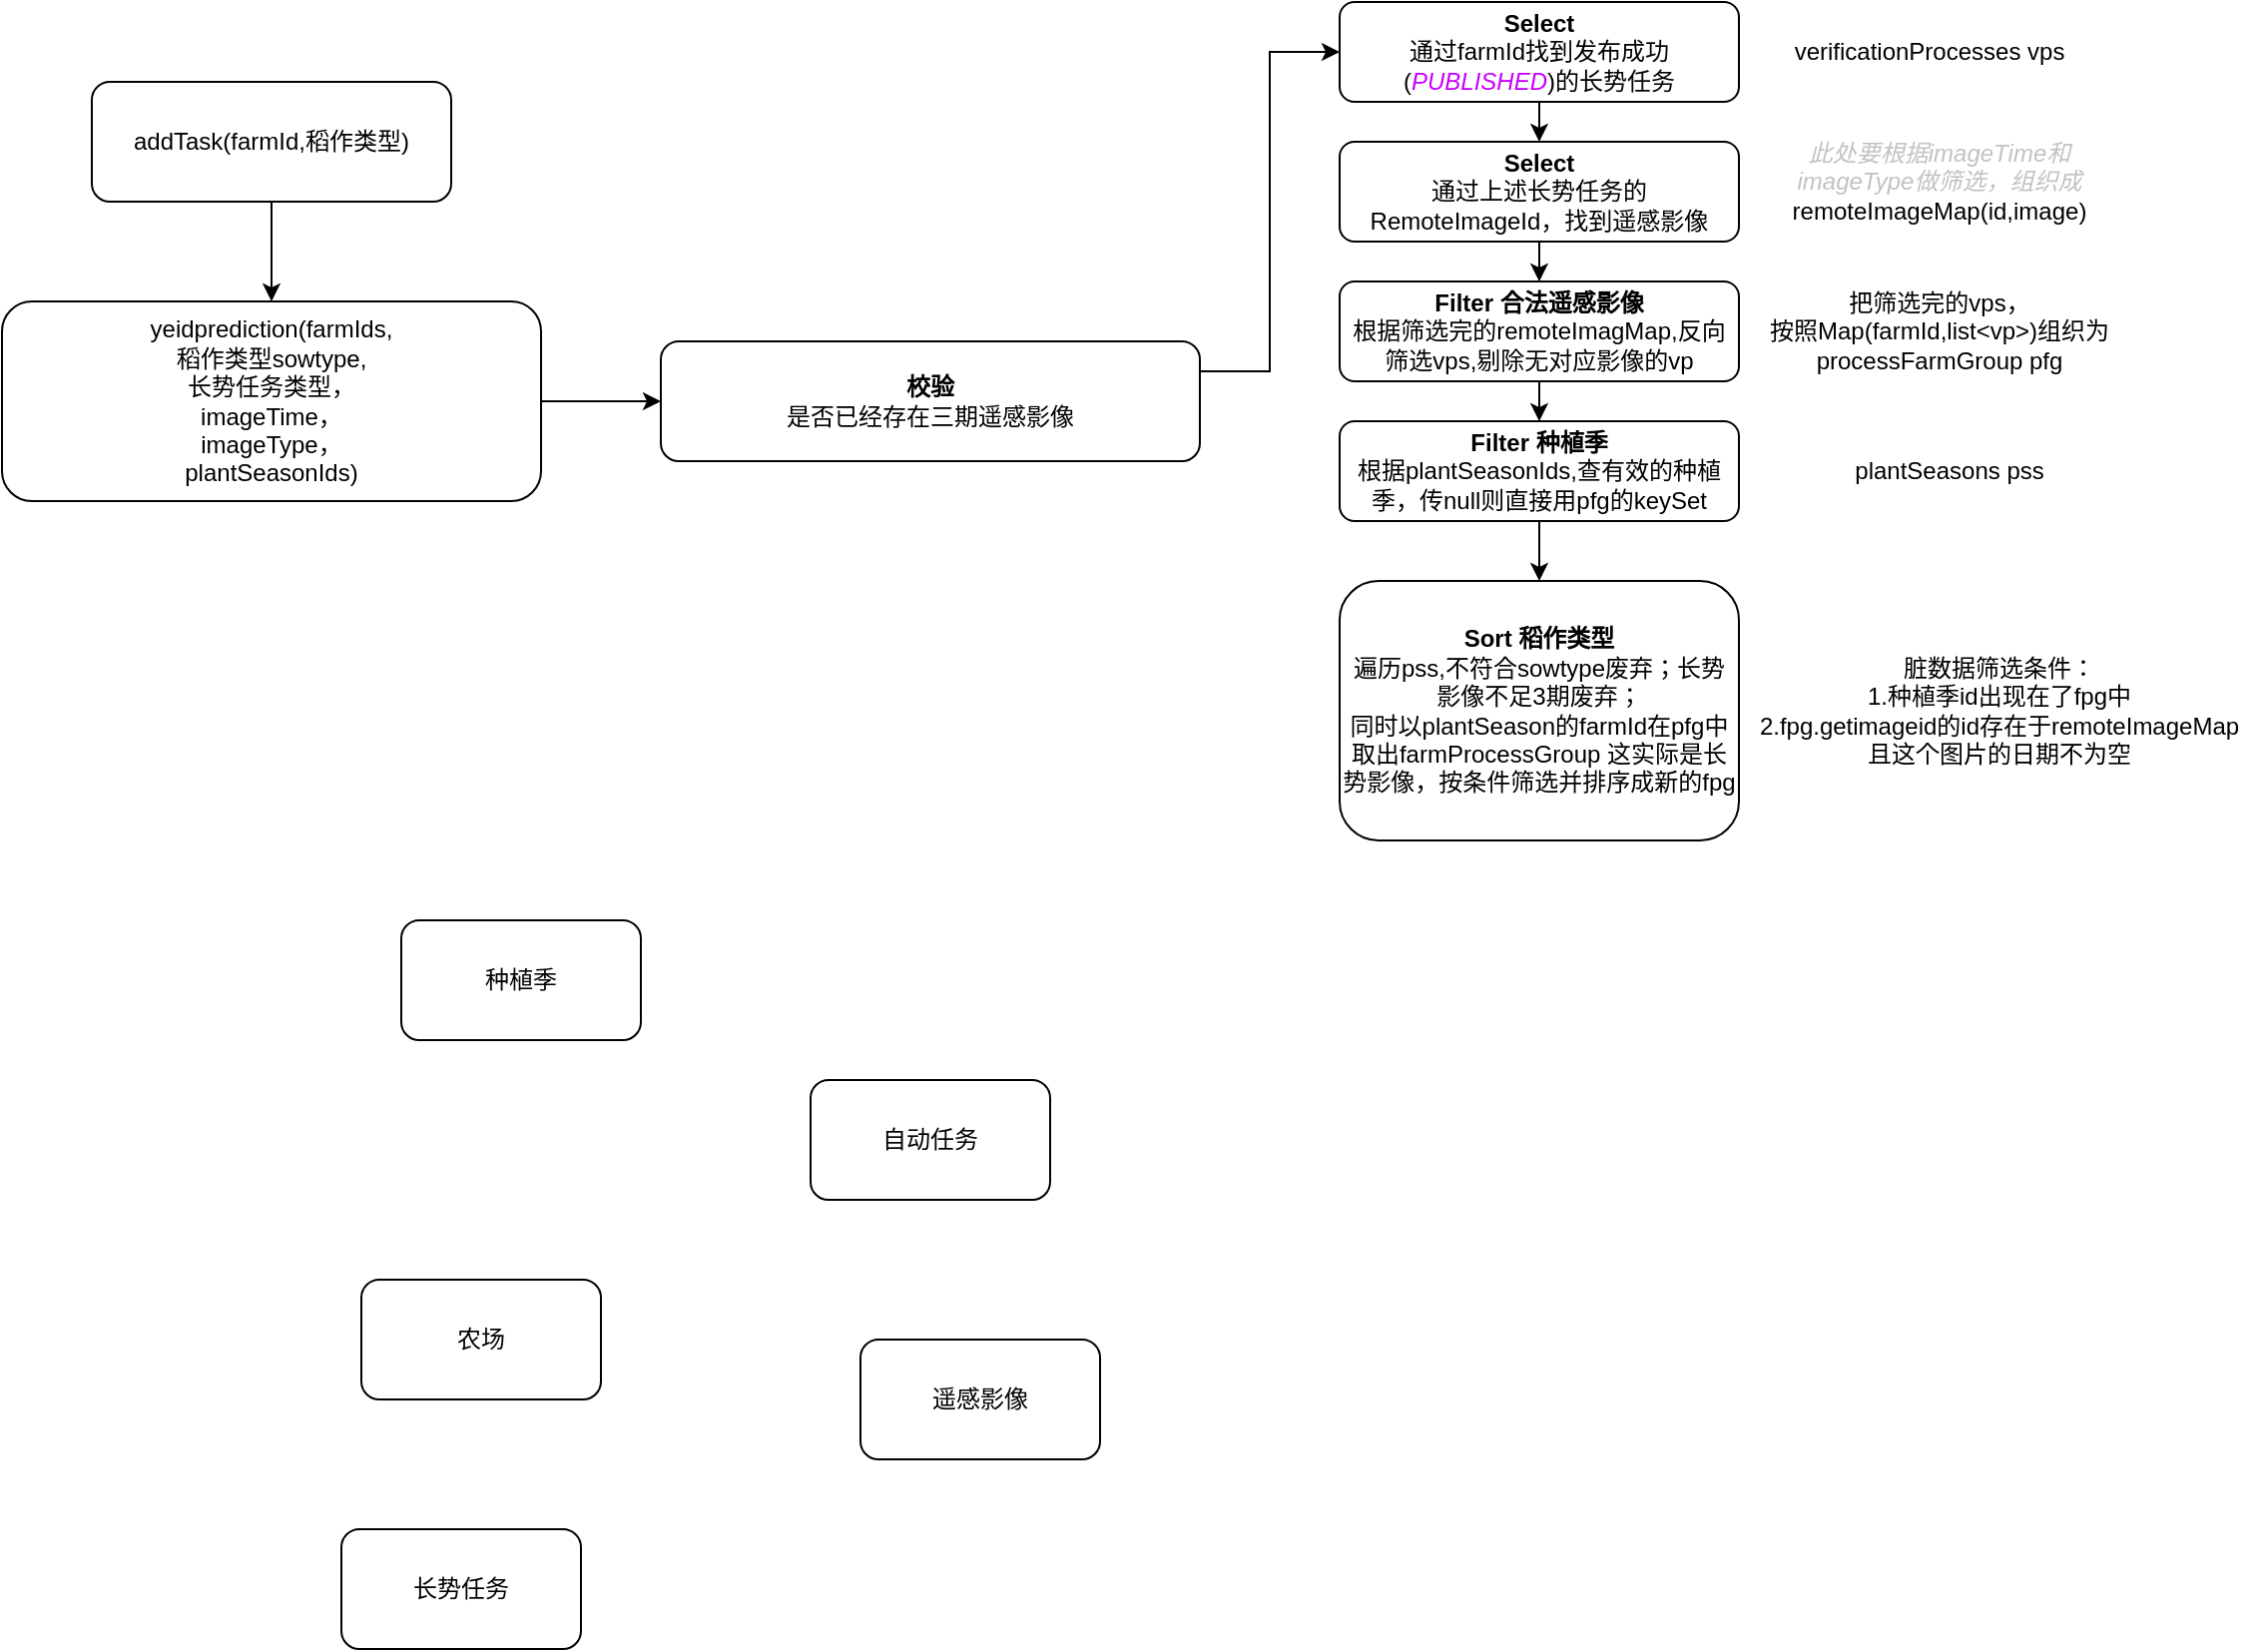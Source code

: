 <mxfile version="24.7.7">
  <diagram name="第 1 页" id="k5yTiqKiM7KxolQvgu_R">
    <mxGraphModel dx="1799" dy="946" grid="1" gridSize="10" guides="1" tooltips="1" connect="1" arrows="1" fold="1" page="0" pageScale="1" pageWidth="827" pageHeight="1169" math="0" shadow="0">
      <root>
        <mxCell id="0" />
        <mxCell id="1" parent="0" />
        <mxCell id="k6Vo8XJsOw7zzvh53n1a-3" style="edgeStyle=orthogonalEdgeStyle;rounded=0;orthogonalLoop=1;jettySize=auto;html=1;exitX=0.5;exitY=1;exitDx=0;exitDy=0;entryX=0.5;entryY=0;entryDx=0;entryDy=0;" edge="1" parent="1" source="k6Vo8XJsOw7zzvh53n1a-1" target="k6Vo8XJsOw7zzvh53n1a-2">
          <mxGeometry relative="1" as="geometry" />
        </mxCell>
        <mxCell id="k6Vo8XJsOw7zzvh53n1a-1" value="addTask(farmId,稻作类型)" style="rounded=1;whiteSpace=wrap;html=1;" vertex="1" parent="1">
          <mxGeometry x="175" y="260" width="180" height="60" as="geometry" />
        </mxCell>
        <mxCell id="k6Vo8XJsOw7zzvh53n1a-19" style="edgeStyle=orthogonalEdgeStyle;rounded=0;orthogonalLoop=1;jettySize=auto;html=1;exitX=1;exitY=0.5;exitDx=0;exitDy=0;entryX=0;entryY=0.5;entryDx=0;entryDy=0;" edge="1" parent="1" source="k6Vo8XJsOw7zzvh53n1a-2" target="k6Vo8XJsOw7zzvh53n1a-4">
          <mxGeometry relative="1" as="geometry" />
        </mxCell>
        <mxCell id="k6Vo8XJsOw7zzvh53n1a-2" value="yeidprediction(farmIds,&lt;div&gt;稻作类型sowtype,&lt;/div&gt;&lt;div&gt;长势任务类型，&lt;/div&gt;&lt;div&gt;imageTime，&lt;/div&gt;&lt;div&gt;imageType，&lt;/div&gt;&lt;div&gt;plantSeasonIds)&lt;/div&gt;" style="rounded=1;whiteSpace=wrap;html=1;" vertex="1" parent="1">
          <mxGeometry x="130" y="370" width="270" height="100" as="geometry" />
        </mxCell>
        <mxCell id="k6Vo8XJsOw7zzvh53n1a-7" style="edgeStyle=orthogonalEdgeStyle;rounded=0;orthogonalLoop=1;jettySize=auto;html=1;exitX=1;exitY=0.25;exitDx=0;exitDy=0;entryX=0;entryY=0.5;entryDx=0;entryDy=0;" edge="1" parent="1" source="k6Vo8XJsOw7zzvh53n1a-4" target="k6Vo8XJsOw7zzvh53n1a-6">
          <mxGeometry relative="1" as="geometry" />
        </mxCell>
        <mxCell id="k6Vo8XJsOw7zzvh53n1a-4" value="&lt;b&gt;校验&lt;/b&gt;&lt;br&gt;是否已经存在三期遥感影像" style="rounded=1;whiteSpace=wrap;html=1;" vertex="1" parent="1">
          <mxGeometry x="460" y="390" width="270" height="60" as="geometry" />
        </mxCell>
        <mxCell id="k6Vo8XJsOw7zzvh53n1a-12" style="edgeStyle=orthogonalEdgeStyle;rounded=0;orthogonalLoop=1;jettySize=auto;html=1;exitX=0.5;exitY=1;exitDx=0;exitDy=0;entryX=0.5;entryY=0;entryDx=0;entryDy=0;" edge="1" parent="1" source="k6Vo8XJsOw7zzvh53n1a-6" target="k6Vo8XJsOw7zzvh53n1a-10">
          <mxGeometry relative="1" as="geometry" />
        </mxCell>
        <mxCell id="k6Vo8XJsOw7zzvh53n1a-6" value="&lt;b&gt;Select&lt;/b&gt;&lt;br&gt;通过farmId找到发布成功(&lt;i&gt;&lt;font color=&quot;#c800ff&quot;&gt;PUBLISHED&lt;/font&gt;&lt;/i&gt;)的长势任务" style="rounded=1;whiteSpace=wrap;html=1;" vertex="1" parent="1">
          <mxGeometry x="800" y="220" width="200" height="50" as="geometry" />
        </mxCell>
        <mxCell id="k6Vo8XJsOw7zzvh53n1a-15" style="edgeStyle=orthogonalEdgeStyle;rounded=0;orthogonalLoop=1;jettySize=auto;html=1;exitX=0.5;exitY=1;exitDx=0;exitDy=0;entryX=0.5;entryY=0;entryDx=0;entryDy=0;" edge="1" parent="1" source="k6Vo8XJsOw7zzvh53n1a-10" target="k6Vo8XJsOw7zzvh53n1a-14">
          <mxGeometry relative="1" as="geometry" />
        </mxCell>
        <mxCell id="k6Vo8XJsOw7zzvh53n1a-10" value="&lt;b&gt;Select&lt;/b&gt;&lt;br&gt;通过上述长势任务的RemoteImageId，找到遥感影像" style="rounded=1;whiteSpace=wrap;html=1;" vertex="1" parent="1">
          <mxGeometry x="800" y="290" width="200" height="50" as="geometry" />
        </mxCell>
        <mxCell id="k6Vo8XJsOw7zzvh53n1a-11" value="&lt;font color=&quot;#c3c1c1&quot;&gt;&lt;span&gt;此处要根据imageTime和&lt;br&gt;imageType做筛选，组织成&lt;br&gt;&lt;/span&gt;&lt;/font&gt;&lt;div&gt;&lt;font style=&quot;font-style: normal;&quot;&gt;remoteImageMap(id,image)&lt;/font&gt;&lt;/div&gt;" style="text;html=1;align=center;verticalAlign=middle;resizable=0;points=[];autosize=1;strokeColor=none;fillColor=none;fontStyle=2" vertex="1" parent="1">
          <mxGeometry x="1015" y="280" width="170" height="60" as="geometry" />
        </mxCell>
        <mxCell id="k6Vo8XJsOw7zzvh53n1a-13" value="verificationProcesses vps" style="text;html=1;align=center;verticalAlign=middle;resizable=0;points=[];autosize=1;strokeColor=none;fillColor=none;" vertex="1" parent="1">
          <mxGeometry x="1015" y="230" width="160" height="30" as="geometry" />
        </mxCell>
        <mxCell id="k6Vo8XJsOw7zzvh53n1a-18" style="edgeStyle=orthogonalEdgeStyle;rounded=0;orthogonalLoop=1;jettySize=auto;html=1;exitX=0.5;exitY=1;exitDx=0;exitDy=0;entryX=0.5;entryY=0;entryDx=0;entryDy=0;" edge="1" parent="1" source="k6Vo8XJsOw7zzvh53n1a-14" target="k6Vo8XJsOw7zzvh53n1a-17">
          <mxGeometry relative="1" as="geometry" />
        </mxCell>
        <mxCell id="k6Vo8XJsOw7zzvh53n1a-14" value="&lt;b&gt;Filter 合法遥感影像&lt;/b&gt;&lt;br&gt;根据筛选完的remoteImagMap,反向筛选vps,剔除无对应影像的vp" style="rounded=1;whiteSpace=wrap;html=1;" vertex="1" parent="1">
          <mxGeometry x="800" y="360" width="200" height="50" as="geometry" />
        </mxCell>
        <mxCell id="k6Vo8XJsOw7zzvh53n1a-16" value="把筛选完的vps，&lt;div&gt;按照Map(farmId,list&amp;lt;vp&amp;gt;)组织为&lt;br&gt;processFarmGroup pfg&lt;/div&gt;" style="text;html=1;align=center;verticalAlign=middle;resizable=0;points=[];autosize=1;strokeColor=none;fillColor=none;" vertex="1" parent="1">
          <mxGeometry x="1005" y="355" width="190" height="60" as="geometry" />
        </mxCell>
        <mxCell id="k6Vo8XJsOw7zzvh53n1a-21" style="edgeStyle=orthogonalEdgeStyle;rounded=0;orthogonalLoop=1;jettySize=auto;html=1;exitX=0.5;exitY=1;exitDx=0;exitDy=0;entryX=0.5;entryY=0;entryDx=0;entryDy=0;" edge="1" parent="1" source="k6Vo8XJsOw7zzvh53n1a-17" target="k6Vo8XJsOw7zzvh53n1a-20">
          <mxGeometry relative="1" as="geometry" />
        </mxCell>
        <mxCell id="k6Vo8XJsOw7zzvh53n1a-17" value="&lt;b&gt;Filter 种植季&lt;/b&gt;&lt;br&gt;根据plantSeasonIds,查有效的种植季，传null则直接用pfg的keySet" style="rounded=1;whiteSpace=wrap;html=1;" vertex="1" parent="1">
          <mxGeometry x="800" y="430" width="200" height="50" as="geometry" />
        </mxCell>
        <mxCell id="k6Vo8XJsOw7zzvh53n1a-20" value="&lt;b&gt;Sort 稻作类型&lt;/b&gt;&lt;br&gt;遍历pss,不符合sowtype废弃；长势影像不足3期废弃；&lt;div&gt;同时以plantSeason的farmId在pfg中取出farmProcessGroup 这实际是长势影像，按条件筛选并排序成新的fpg&lt;/div&gt;" style="rounded=1;whiteSpace=wrap;html=1;" vertex="1" parent="1">
          <mxGeometry x="800" y="510" width="200" height="130" as="geometry" />
        </mxCell>
        <mxCell id="k6Vo8XJsOw7zzvh53n1a-22" value="plantSeasons pss" style="text;html=1;align=center;verticalAlign=middle;resizable=0;points=[];autosize=1;strokeColor=none;fillColor=none;" vertex="1" parent="1">
          <mxGeometry x="1045" y="440" width="120" height="30" as="geometry" />
        </mxCell>
        <mxCell id="k6Vo8XJsOw7zzvh53n1a-24" value="脏数据筛选条件：&lt;div&gt;1.种植季id出现在了fpg中&lt;/div&gt;&lt;div&gt;2.fpg.getimageid的id存在于remoteImageMap&lt;br&gt;且这个图片的日期不为空&lt;/div&gt;" style="text;html=1;align=center;verticalAlign=middle;resizable=0;points=[];autosize=1;strokeColor=none;fillColor=none;" vertex="1" parent="1">
          <mxGeometry x="1000" y="540" width="260" height="70" as="geometry" />
        </mxCell>
        <mxCell id="k6Vo8XJsOw7zzvh53n1a-25" value="种植季" style="rounded=1;whiteSpace=wrap;html=1;" vertex="1" parent="1">
          <mxGeometry x="330" y="680" width="120" height="60" as="geometry" />
        </mxCell>
        <mxCell id="k6Vo8XJsOw7zzvh53n1a-26" value="农场" style="rounded=1;whiteSpace=wrap;html=1;" vertex="1" parent="1">
          <mxGeometry x="310" y="860" width="120" height="60" as="geometry" />
        </mxCell>
        <mxCell id="k6Vo8XJsOw7zzvh53n1a-28" value="长势任务" style="rounded=1;whiteSpace=wrap;html=1;" vertex="1" parent="1">
          <mxGeometry x="300" y="985" width="120" height="60" as="geometry" />
        </mxCell>
        <mxCell id="k6Vo8XJsOw7zzvh53n1a-29" value="遥感影像" style="rounded=1;whiteSpace=wrap;html=1;" vertex="1" parent="1">
          <mxGeometry x="560" y="890" width="120" height="60" as="geometry" />
        </mxCell>
        <mxCell id="k6Vo8XJsOw7zzvh53n1a-30" value="自动任务" style="rounded=1;whiteSpace=wrap;html=1;" vertex="1" parent="1">
          <mxGeometry x="535" y="760" width="120" height="60" as="geometry" />
        </mxCell>
      </root>
    </mxGraphModel>
  </diagram>
</mxfile>
